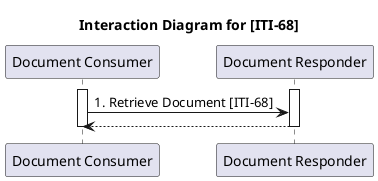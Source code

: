 @startuml

title Interaction Diagram for [ITI-68]

participant "Document Consumer" as DocumentConsumer
participant "Document Responder" as DocumentResponder
activate "DocumentConsumer"
activate "DocumentResponder"
"DocumentConsumer" -> "DocumentResponder" : 1. Retrieve Document [ITI-68]
return
deactivate "DocumentConsumer"
deactivate "DocumentResponder"

@enduml 